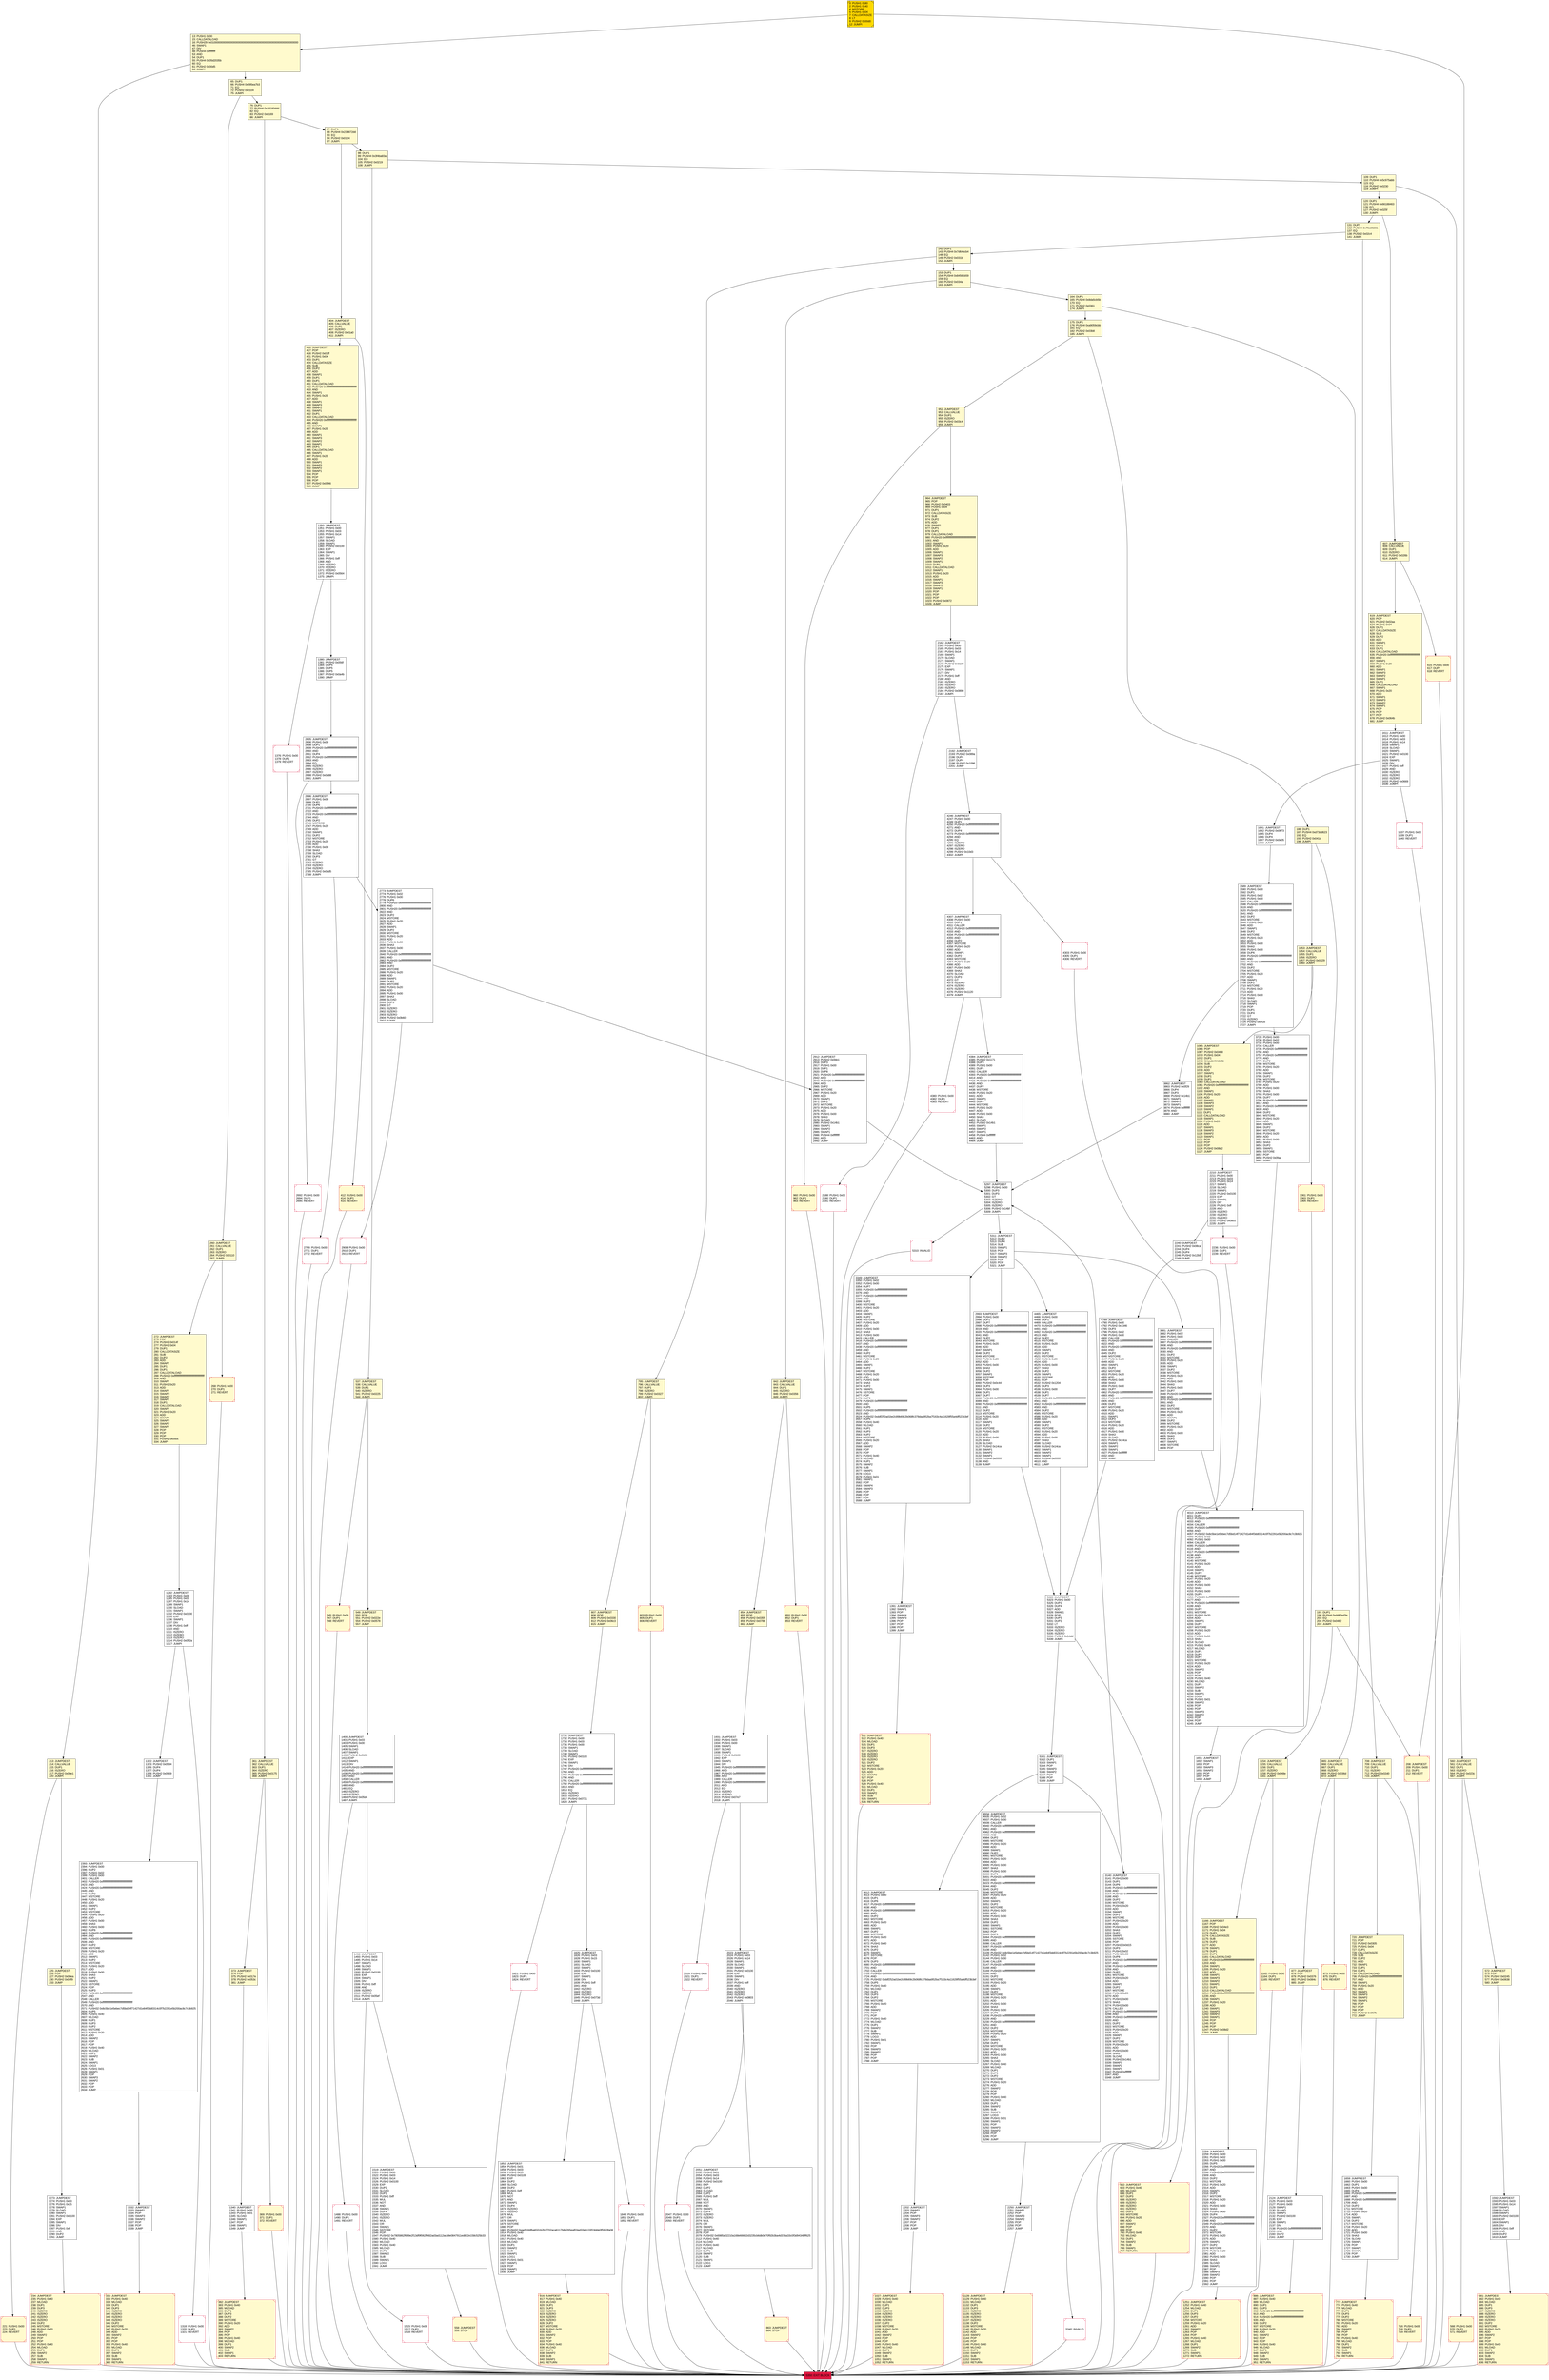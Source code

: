 digraph G {
bgcolor=transparent rankdir=UD;
node [shape=box style=filled color=black fillcolor=white fontname=arial fontcolor=black];
142 [label="142: DUP1\l143: PUSH4 0x7d64bcb4\l148: EQ\l149: PUSH2 0x031b\l152: JUMPI\l" fillcolor=lemonchiffon ];
5310 [label="5310: INVALID\l" shape=Msquare color=crimson ];
607 [label="607: JUMPDEST\l608: CALLVALUE\l609: DUP1\l610: ISZERO\l611: PUSH2 0x026b\l614: JUMPI\l" fillcolor=lemonchiffon ];
3862 [label="3862: JUMPDEST\l3863: PUSH2 0x0f29\l3866: DUP4\l3867: DUP3\l3868: PUSH2 0x14b1\l3871: SWAP1\l3872: SWAP2\l3873: SWAP1\l3874: PUSH4 0xffffffff\l3879: AND\l3880: JUMP\l" ];
213 [label="213: JUMPDEST\l214: CALLVALUE\l215: DUP1\l216: ISZERO\l217: PUSH2 0x00e1\l220: JUMPI\l" fillcolor=lemonchiffon ];
816 [label="816: JUMPDEST\l817: PUSH1 0x40\l819: MLOAD\l820: DUP1\l821: DUP3\l822: ISZERO\l823: ISZERO\l824: ISZERO\l825: ISZERO\l826: DUP2\l827: MSTORE\l828: PUSH1 0x20\l830: ADD\l831: SWAP2\l832: POP\l833: POP\l834: PUSH1 0x40\l836: MLOAD\l837: DUP1\l838: SWAP2\l839: SUB\l840: SWAP1\l841: RETURN\l" fillcolor=lemonchiffon shape=Msquare color=crimson ];
404 [label="404: JUMPDEST\l405: CALLVALUE\l406: DUP1\l407: ISZERO\l408: PUSH2 0x01a0\l411: JUMPI\l" fillcolor=lemonchiffon ];
807 [label="807: JUMPDEST\l808: POP\l809: PUSH2 0x0330\l812: PUSH2 0x06c3\l815: JUMP\l" fillcolor=lemonchiffon ];
4384 [label="4384: JUMPDEST\l4385: PUSH2 0x1171\l4388: DUP3\l4389: PUSH1 0x00\l4391: DUP1\l4392: CALLER\l4393: PUSH20 0xffffffffffffffffffffffffffffffffffffffff\l4414: AND\l4415: PUSH20 0xffffffffffffffffffffffffffffffffffffffff\l4436: AND\l4437: DUP2\l4438: MSTORE\l4439: PUSH1 0x20\l4441: ADD\l4442: SWAP1\l4443: DUP2\l4444: MSTORE\l4445: PUSH1 0x20\l4447: ADD\l4448: PUSH1 0x00\l4450: SHA3\l4451: SLOAD\l4452: PUSH2 0x14b1\l4455: SWAP1\l4456: SWAP2\l4457: SWAP1\l4458: PUSH4 0xffffffff\l4463: AND\l4464: JUMP\l" ];
842 [label="842: JUMPDEST\l843: CALLVALUE\l844: DUP1\l845: ISZERO\l846: PUSH2 0x0356\l849: JUMPI\l" fillcolor=lemonchiffon ];
2051 [label="2051: JUMPDEST\l2052: PUSH1 0x01\l2054: PUSH1 0x03\l2056: PUSH1 0x14\l2058: PUSH2 0x0100\l2061: EXP\l2062: DUP2\l2063: SLOAD\l2064: DUP2\l2065: PUSH1 0xff\l2067: MUL\l2068: NOT\l2069: AND\l2070: SWAP1\l2071: DUP4\l2072: ISZERO\l2073: ISZERO\l2074: MUL\l2075: OR\l2076: SWAP1\l2077: SSTORE\l2078: POP\l2079: PUSH32 0x6985a02210a168e66602d3235cb6db0e70f92b3ba4d376a33c0f3d9434bff625\l2112: PUSH1 0x40\l2114: MLOAD\l2115: PUSH1 0x40\l2117: MLOAD\l2118: DUP1\l2119: SWAP2\l2120: SUB\l2121: SWAP1\l2122: LOG1\l2123: JUMP\l" ];
1350 [label="1350: JUMPDEST\l1351: PUSH1 0x00\l1353: PUSH1 0x03\l1355: PUSH1 0x14\l1357: SWAP1\l1358: SLOAD\l1359: SWAP1\l1360: PUSH2 0x0100\l1363: EXP\l1364: SWAP1\l1365: DIV\l1366: PUSH1 0xff\l1368: AND\l1369: ISZERO\l1370: ISZERO\l1371: ISZERO\l1372: PUSH2 0x0564\l1375: JUMPI\l" ];
4246 [label="4246: JUMPDEST\l4247: PUSH1 0x00\l4249: DUP1\l4250: PUSH20 0xffffffffffffffffffffffffffffffffffffffff\l4271: AND\l4272: DUP4\l4273: PUSH20 0xffffffffffffffffffffffffffffffffffffffff\l4294: AND\l4295: EQ\l4296: ISZERO\l4297: ISZERO\l4298: ISZERO\l4299: PUSH2 0x10d3\l4302: JUMPI\l" ];
2236 [label="2236: PUSH1 0x00\l2238: DUP1\l2239: REVERT\l" shape=Msquare color=crimson ];
225 [label="225: JUMPDEST\l226: POP\l227: PUSH2 0x00ea\l230: PUSH2 0x04f9\l233: JUMP\l" fillcolor=lemonchiffon ];
98 [label="98: DUP1\l99: PUSH4 0x3f4ba83a\l104: EQ\l105: PUSH2 0x0219\l108: JUMPI\l" fillcolor=lemonchiffon ];
1065 [label="1065: JUMPDEST\l1066: POP\l1067: PUSH2 0x0468\l1070: PUSH1 0x04\l1072: DUP1\l1073: CALLDATASIZE\l1074: SUB\l1075: DUP2\l1076: ADD\l1077: SWAP1\l1078: DUP1\l1079: DUP1\l1080: CALLDATALOAD\l1081: PUSH20 0xffffffffffffffffffffffffffffffffffffffff\l1102: AND\l1103: SWAP1\l1104: PUSH1 0x20\l1106: ADD\l1107: SWAP1\l1108: SWAP3\l1109: SWAP2\l1110: SWAP1\l1111: DUP1\l1112: CALLDATALOAD\l1113: SWAP1\l1114: PUSH1 0x20\l1116: ADD\l1117: SWAP1\l1118: SWAP3\l1119: SWAP2\l1120: SWAP1\l1121: POP\l1122: POP\l1123: POP\l1124: PUSH2 0x08a2\l1127: JUMP\l" fillcolor=lemonchiffon ];
886 [label="886: JUMPDEST\l887: PUSH1 0x40\l889: MLOAD\l890: DUP1\l891: DUP3\l892: PUSH20 0xffffffffffffffffffffffffffffffffffffffff\l913: AND\l914: PUSH20 0xffffffffffffffffffffffffffffffffffffffff\l935: AND\l936: DUP2\l937: MSTORE\l938: PUSH1 0x20\l940: ADD\l941: SWAP2\l942: POP\l943: POP\l944: PUSH1 0x40\l946: MLOAD\l947: DUP1\l948: SWAP2\l949: SUB\l950: SWAP1\l951: RETURN\l" fillcolor=lemonchiffon shape=Msquare color=crimson ];
2692 [label="2692: PUSH1 0x00\l2694: DUP1\l2695: REVERT\l" shape=Msquare color=crimson ];
1391 [label="1391: JUMPDEST\l1392: SWAP1\l1393: POP\l1394: SWAP4\l1395: SWAP3\l1396: POP\l1397: POP\l1398: POP\l1399: JUMP\l" ];
1492 [label="1492: JUMPDEST\l1493: PUSH1 0x03\l1495: PUSH1 0x14\l1497: SWAP1\l1498: SLOAD\l1499: SWAP1\l1500: PUSH2 0x0100\l1503: EXP\l1504: SWAP1\l1505: DIV\l1506: PUSH1 0xff\l1508: AND\l1509: ISZERO\l1510: ISZERO\l1511: PUSH2 0x05ef\l1514: JUMPI\l" ];
1162 [label="1162: PUSH1 0x00\l1164: DUP1\l1165: REVERT\l" fillcolor=lemonchiffon shape=Msquare color=crimson ];
2188 [label="2188: PUSH1 0x00\l2190: DUP1\l2191: REVERT\l" shape=Msquare color=crimson ];
865 [label="865: JUMPDEST\l866: CALLVALUE\l867: DUP1\l868: ISZERO\l869: PUSH2 0x036d\l872: JUMPI\l" fillcolor=lemonchiffon ];
76 [label="76: DUP1\l77: PUSH4 0x18160ddd\l82: EQ\l83: PUSH2 0x0169\l86: JUMPI\l" fillcolor=lemonchiffon ];
2240 [label="2240: JUMPDEST\l2241: PUSH2 0x08ca\l2244: DUP4\l2245: DUP4\l2246: PUSH2 0x12b5\l2249: JUMP\l" ];
2696 [label="2696: JUMPDEST\l2697: PUSH1 0x00\l2699: DUP1\l2700: DUP6\l2701: PUSH20 0xffffffffffffffffffffffffffffffffffffffff\l2722: AND\l2723: PUSH20 0xffffffffffffffffffffffffffffffffffffffff\l2744: AND\l2745: DUP2\l2746: MSTORE\l2747: PUSH1 0x20\l2749: ADD\l2750: SWAP1\l2751: DUP2\l2752: MSTORE\l2753: PUSH1 0x20\l2755: ADD\l2756: PUSH1 0x00\l2758: SHA3\l2759: SLOAD\l2760: DUP3\l2761: GT\l2762: ISZERO\l2763: ISZERO\l2764: ISZERO\l2765: PUSH2 0x0ad5\l2768: JUMPI\l" ];
2202 [label="2202: JUMPDEST\l2203: SWAP1\l2204: POP\l2205: SWAP3\l2206: SWAP2\l2207: POP\l2208: POP\l2209: JUMP\l" ];
260 [label="260: JUMPDEST\l261: CALLVALUE\l262: DUP1\l263: ISZERO\l264: PUSH2 0x0110\l267: JUMPI\l" fillcolor=lemonchiffon ];
412 [label="412: PUSH1 0x00\l414: DUP1\l415: REVERT\l" fillcolor=lemonchiffon shape=Msquare color=crimson ];
619 [label="619: JUMPDEST\l620: POP\l621: PUSH2 0x02aa\l624: PUSH1 0x04\l626: DUP1\l627: CALLDATASIZE\l628: SUB\l629: DUP2\l630: ADD\l631: SWAP1\l632: DUP1\l633: DUP1\l634: CALLDATALOAD\l635: PUSH20 0xffffffffffffffffffffffffffffffffffffffff\l656: AND\l657: SWAP1\l658: PUSH1 0x20\l660: ADD\l661: SWAP1\l662: SWAP3\l663: SWAP2\l664: SWAP1\l665: DUP1\l666: CALLDATALOAD\l667: SWAP1\l668: PUSH1 0x20\l670: ADD\l671: SWAP1\l672: SWAP3\l673: SWAP2\l674: SWAP1\l675: POP\l676: POP\l677: POP\l678: PUSH2 0x064b\l681: JUMP\l" fillcolor=lemonchiffon ];
1027 [label="1027: JUMPDEST\l1028: PUSH1 0x40\l1030: MLOAD\l1031: DUP1\l1032: DUP3\l1033: ISZERO\l1034: ISZERO\l1035: ISZERO\l1036: ISZERO\l1037: DUP2\l1038: MSTORE\l1039: PUSH1 0x20\l1041: ADD\l1042: SWAP2\l1043: POP\l1044: POP\l1045: PUSH1 0x40\l1047: MLOAD\l1048: DUP1\l1049: SWAP2\l1050: SUB\l1051: SWAP1\l1052: RETURN\l" fillcolor=lemonchiffon shape=Msquare color=crimson ];
1166 [label="1166: JUMPDEST\l1167: POP\l1168: PUSH2 0x04e3\l1171: PUSH1 0x04\l1173: DUP1\l1174: CALLDATASIZE\l1175: SUB\l1176: DUP2\l1177: ADD\l1178: SWAP1\l1179: DUP1\l1180: DUP1\l1181: CALLDATALOAD\l1182: PUSH20 0xffffffffffffffffffffffffffffffffffffffff\l1203: AND\l1204: SWAP1\l1205: PUSH1 0x20\l1207: ADD\l1208: SWAP1\l1209: SWAP3\l1210: SWAP2\l1211: SWAP1\l1212: DUP1\l1213: CALLDATALOAD\l1214: PUSH20 0xffffffffffffffffffffffffffffffffffffffff\l1235: AND\l1236: SWAP1\l1237: PUSH1 0x20\l1239: ADD\l1240: SWAP1\l1241: SWAP3\l1242: SWAP2\l1243: SWAP1\l1244: POP\l1245: POP\l1246: POP\l1247: PUSH2 0x08d2\l1250: JUMP\l" fillcolor=lemonchiffon ];
720 [label="720: JUMPDEST\l721: POP\l722: PUSH2 0x0305\l725: PUSH1 0x04\l727: DUP1\l728: CALLDATASIZE\l729: SUB\l730: DUP2\l731: ADD\l732: SWAP1\l733: DUP1\l734: DUP1\l735: CALLDATALOAD\l736: PUSH20 0xffffffffffffffffffffffffffffffffffffffff\l757: AND\l758: SWAP1\l759: PUSH1 0x20\l761: ADD\l762: SWAP1\l763: SWAP3\l764: SWAP2\l765: SWAP1\l766: POP\l767: POP\l768: POP\l769: PUSH2 0x067b\l772: JUMP\l" fillcolor=lemonchiffon ];
2019 [label="2019: PUSH1 0x00\l2021: DUP1\l2022: REVERT\l" shape=Msquare color=crimson ];
5322 [label="5322: JUMPDEST\l5323: PUSH1 0x00\l5325: DUP2\l5326: DUP4\l5327: ADD\l5328: SWAP1\l5329: POP\l5330: DUP3\l5331: DUP2\l5332: LT\l5333: ISZERO\l5334: ISZERO\l5335: ISZERO\l5336: PUSH2 0x14dd\l5339: JUMPI\l" ];
4010 [label="4010: JUMPDEST\l4011: DUP4\l4012: PUSH20 0xffffffffffffffffffffffffffffffffffffffff\l4033: AND\l4034: CALLER\l4035: PUSH20 0xffffffffffffffffffffffffffffffffffffffff\l4056: AND\l4057: PUSH32 0x8c5be1e5ebec7d5bd14f71427d1e84f3dd0314c0f7b2291e5b200ac8c7c3b925\l4090: PUSH1 0x02\l4092: PUSH1 0x00\l4094: CALLER\l4095: PUSH20 0xffffffffffffffffffffffffffffffffffffffff\l4116: AND\l4117: PUSH20 0xffffffffffffffffffffffffffffffffffffffff\l4138: AND\l4139: DUP2\l4140: MSTORE\l4141: PUSH1 0x20\l4143: ADD\l4144: SWAP1\l4145: DUP2\l4146: MSTORE\l4147: PUSH1 0x20\l4149: ADD\l4150: PUSH1 0x00\l4152: SHA3\l4153: PUSH1 0x00\l4155: DUP9\l4156: PUSH20 0xffffffffffffffffffffffffffffffffffffffff\l4177: AND\l4178: PUSH20 0xffffffffffffffffffffffffffffffffffffffff\l4199: AND\l4200: DUP2\l4201: MSTORE\l4202: PUSH1 0x20\l4204: ADD\l4205: SWAP1\l4206: DUP2\l4207: MSTORE\l4208: PUSH1 0x20\l4210: ADD\l4211: PUSH1 0x00\l4213: SHA3\l4214: SLOAD\l4215: PUSH1 0x40\l4217: MLOAD\l4218: DUP1\l4219: DUP3\l4220: DUP2\l4221: MSTORE\l4222: PUSH1 0x20\l4224: ADD\l4225: SWAP2\l4226: POP\l4227: POP\l4228: PUSH1 0x40\l4230: MLOAD\l4231: DUP1\l4232: SWAP2\l4233: SUB\l4234: SWAP1\l4235: LOG3\l4236: PUSH1 0x01\l4238: SWAP2\l4239: POP\l4240: POP\l4241: SWAP3\l4242: SWAP2\l4243: POP\l4244: POP\l4245: JUMP\l" ];
952 [label="952: JUMPDEST\l953: CALLVALUE\l954: DUP1\l955: ISZERO\l956: PUSH2 0x03c4\l959: JUMPI\l" fillcolor=lemonchiffon ];
2258 [label="2258: JUMPDEST\l2259: PUSH1 0x00\l2261: PUSH1 0x02\l2263: PUSH1 0x00\l2265: DUP5\l2266: PUSH20 0xffffffffffffffffffffffffffffffffffffffff\l2287: AND\l2288: PUSH20 0xffffffffffffffffffffffffffffffffffffffff\l2309: AND\l2310: DUP2\l2311: MSTORE\l2312: PUSH1 0x20\l2314: ADD\l2315: SWAP1\l2316: DUP2\l2317: MSTORE\l2318: PUSH1 0x20\l2320: ADD\l2321: PUSH1 0x00\l2323: SHA3\l2324: PUSH1 0x00\l2326: DUP4\l2327: PUSH20 0xffffffffffffffffffffffffffffffffffffffff\l2348: AND\l2349: PUSH20 0xffffffffffffffffffffffffffffffffffffffff\l2370: AND\l2371: DUP2\l2372: MSTORE\l2373: PUSH1 0x20\l2375: ADD\l2376: SWAP1\l2377: DUP2\l2378: MSTORE\l2379: PUSH1 0x20\l2381: ADD\l2382: PUSH1 0x00\l2384: SHA3\l2385: SLOAD\l2386: SWAP1\l2387: POP\l2388: SWAP3\l2389: SWAP2\l2390: POP\l2391: POP\l2392: JUMP\l" ];
1515 [label="1515: PUSH1 0x00\l1517: DUP1\l1518: REVERT\l" shape=Msquare color=crimson ];
2210 [label="2210: JUMPDEST\l2211: PUSH1 0x00\l2213: PUSH1 0x03\l2215: PUSH1 0x14\l2217: SWAP1\l2218: SLOAD\l2219: SWAP1\l2220: PUSH2 0x0100\l2223: EXP\l2224: SWAP1\l2225: DIV\l2226: PUSH1 0xff\l2228: AND\l2229: ISZERO\l2230: ISZERO\l2231: ISZERO\l2232: PUSH2 0x08c0\l2235: JUMPI\l" ];
2023 [label="2023: JUMPDEST\l2024: PUSH1 0x03\l2026: PUSH1 0x14\l2028: SWAP1\l2029: SLOAD\l2030: SWAP1\l2031: PUSH2 0x0100\l2034: EXP\l2035: SWAP1\l2036: DIV\l2037: PUSH1 0xff\l2039: AND\l2040: ISZERO\l2041: ISZERO\l2042: ISZERO\l2043: PUSH2 0x0803\l2046: JUMPI\l" ];
1380 [label="1380: JUMPDEST\l1381: PUSH2 0x056f\l1384: DUP5\l1385: DUP5\l1386: DUP5\l1387: PUSH2 0x0a4b\l1390: JUMP\l" ];
1592 [label="1592: JUMPDEST\l1593: PUSH1 0x03\l1595: PUSH1 0x14\l1597: SWAP1\l1598: SLOAD\l1599: SWAP1\l1600: PUSH2 0x0100\l1603: EXP\l1604: SWAP1\l1605: DIV\l1606: PUSH1 0xff\l1608: AND\l1609: DUP2\l1610: JUMP\l" ];
1251 [label="1251: JUMPDEST\l1252: PUSH1 0x40\l1254: MLOAD\l1255: DUP1\l1256: DUP3\l1257: DUP2\l1258: MSTORE\l1259: PUSH1 0x20\l1261: ADD\l1262: SWAP2\l1263: POP\l1264: POP\l1265: PUSH1 0x40\l1267: MLOAD\l1268: DUP1\l1269: SWAP2\l1270: SUB\l1271: SWAP1\l1272: RETURN\l" fillcolor=lemonchiffon shape=Msquare color=crimson ];
361 [label="361: JUMPDEST\l362: CALLVALUE\l363: DUP1\l364: ISZERO\l365: PUSH2 0x0175\l368: JUMPI\l" fillcolor=lemonchiffon ];
1128 [label="1128: JUMPDEST\l1129: PUSH1 0x40\l1131: MLOAD\l1132: DUP1\l1133: DUP3\l1134: ISZERO\l1135: ISZERO\l1136: ISZERO\l1137: ISZERO\l1138: DUP2\l1139: MSTORE\l1140: PUSH1 0x20\l1142: ADD\l1143: SWAP2\l1144: POP\l1145: POP\l1146: PUSH1 0x40\l1148: MLOAD\l1149: DUP1\l1150: SWAP2\l1151: SUB\l1152: SWAP1\l1153: RETURN\l" fillcolor=lemonchiffon shape=Msquare color=crimson ];
2635 [label="2635: JUMPDEST\l2636: PUSH1 0x00\l2638: DUP1\l2639: PUSH20 0xffffffffffffffffffffffffffffffffffffffff\l2660: AND\l2661: DUP4\l2662: PUSH20 0xffffffffffffffffffffffffffffffffffffffff\l2683: AND\l2684: EQ\l2685: ISZERO\l2686: ISZERO\l2687: ISZERO\l2688: PUSH2 0x0a88\l2691: JUMPI\l" ];
186 [label="186: DUP1\l187: PUSH4 0xd73dd623\l192: EQ\l193: PUSH2 0x041d\l196: JUMPI\l" fillcolor=lemonchiffon ];
5297 [label="5297: JUMPDEST\l5298: PUSH1 0x00\l5300: DUP3\l5301: DUP3\l5302: GT\l5303: ISZERO\l5304: ISZERO\l5305: ISZERO\l5306: PUSH2 0x14bf\l5309: JUMPI\l" ];
2047 [label="2047: PUSH1 0x00\l2049: DUP1\l2050: REVERT\l" shape=Msquare color=crimson ];
416 [label="416: JUMPDEST\l417: POP\l418: PUSH2 0x01ff\l421: PUSH1 0x04\l423: DUP1\l424: CALLDATASIZE\l425: SUB\l426: DUP2\l427: ADD\l428: SWAP1\l429: DUP1\l430: DUP1\l431: CALLDATALOAD\l432: PUSH20 0xffffffffffffffffffffffffffffffffffffffff\l453: AND\l454: SWAP1\l455: PUSH1 0x20\l457: ADD\l458: SWAP1\l459: SWAP3\l460: SWAP2\l461: SWAP1\l462: DUP1\l463: CALLDATALOAD\l464: PUSH20 0xffffffffffffffffffffffffffffffffffffffff\l485: AND\l486: SWAP1\l487: PUSH1 0x20\l489: ADD\l490: SWAP1\l491: SWAP3\l492: SWAP2\l493: SWAP1\l494: DUP1\l495: CALLDATALOAD\l496: SWAP1\l497: PUSH1 0x20\l499: ADD\l500: SWAP1\l501: SWAP3\l502: SWAP2\l503: SWAP1\l504: POP\l505: POP\l506: POP\l507: PUSH2 0x0546\l510: JUMP\l" fillcolor=lemonchiffon ];
4789 [label="4789: JUMPDEST\l4790: PUSH1 0x00\l4792: PUSH2 0x1346\l4795: DUP3\l4796: PUSH1 0x02\l4798: PUSH1 0x00\l4800: CALLER\l4801: PUSH20 0xffffffffffffffffffffffffffffffffffffffff\l4822: AND\l4823: PUSH20 0xffffffffffffffffffffffffffffffffffffffff\l4844: AND\l4845: DUP2\l4846: MSTORE\l4847: PUSH1 0x20\l4849: ADD\l4850: SWAP1\l4851: DUP2\l4852: MSTORE\l4853: PUSH1 0x20\l4855: ADD\l4856: PUSH1 0x00\l4858: SHA3\l4859: PUSH1 0x00\l4861: DUP7\l4862: PUSH20 0xffffffffffffffffffffffffffffffffffffffff\l4883: AND\l4884: PUSH20 0xffffffffffffffffffffffffffffffffffffffff\l4905: AND\l4906: DUP2\l4907: MSTORE\l4908: PUSH1 0x20\l4910: ADD\l4911: SWAP1\l4912: DUP2\l4913: MSTORE\l4914: PUSH1 0x20\l4916: ADD\l4917: PUSH1 0x00\l4919: SHA3\l4920: SLOAD\l4921: PUSH2 0x14ca\l4924: SWAP1\l4925: SWAP2\l4926: SWAP1\l4927: PUSH4 0xffffffff\l4932: AND\l4933: JUMP\l" ];
4465 [label="4465: JUMPDEST\l4466: PUSH1 0x00\l4468: DUP1\l4469: CALLER\l4470: PUSH20 0xffffffffffffffffffffffffffffffffffffffff\l4491: AND\l4492: PUSH20 0xffffffffffffffffffffffffffffffffffffffff\l4513: AND\l4514: DUP2\l4515: MSTORE\l4516: PUSH1 0x20\l4518: ADD\l4519: SWAP1\l4520: DUP2\l4521: MSTORE\l4522: PUSH1 0x20\l4524: ADD\l4525: PUSH1 0x00\l4527: SHA3\l4528: DUP2\l4529: SWAP1\l4530: SSTORE\l4531: POP\l4532: PUSH2 0x1204\l4535: DUP3\l4536: PUSH1 0x00\l4538: DUP1\l4539: DUP7\l4540: PUSH20 0xffffffffffffffffffffffffffffffffffffffff\l4561: AND\l4562: PUSH20 0xffffffffffffffffffffffffffffffffffffffff\l4583: AND\l4584: DUP2\l4585: MSTORE\l4586: PUSH1 0x20\l4588: ADD\l4589: SWAP1\l4590: DUP2\l4591: MSTORE\l4592: PUSH1 0x20\l4594: ADD\l4595: PUSH1 0x00\l4597: SHA3\l4598: SLOAD\l4599: PUSH2 0x14ca\l4602: SWAP1\l4603: SWAP2\l4604: SWAP1\l4605: PUSH4 0xffffffff\l4610: AND\l4611: JUMP\l" ];
960 [label="960: PUSH1 0x00\l962: DUP1\l963: REVERT\l" fillcolor=lemonchiffon shape=Msquare color=crimson ];
2993 [label="2993: JUMPDEST\l2994: PUSH1 0x00\l2996: DUP1\l2997: DUP7\l2998: PUSH20 0xffffffffffffffffffffffffffffffffffffffff\l3019: AND\l3020: PUSH20 0xffffffffffffffffffffffffffffffffffffffff\l3041: AND\l3042: DUP2\l3043: MSTORE\l3044: PUSH1 0x20\l3046: ADD\l3047: SWAP1\l3048: DUP2\l3049: MSTORE\l3050: PUSH1 0x20\l3052: ADD\l3053: PUSH1 0x00\l3055: SHA3\l3056: DUP2\l3057: SWAP1\l3058: SSTORE\l3059: POP\l3060: PUSH2 0x0c44\l3063: DUP3\l3064: PUSH1 0x00\l3066: DUP1\l3067: DUP7\l3068: PUSH20 0xffffffffffffffffffffffffffffffffffffffff\l3089: AND\l3090: PUSH20 0xffffffffffffffffffffffffffffffffffffffff\l3111: AND\l3112: DUP2\l3113: MSTORE\l3114: PUSH1 0x20\l3116: ADD\l3117: SWAP1\l3118: DUP2\l3119: MSTORE\l3120: PUSH1 0x20\l3122: ADD\l3123: PUSH1 0x00\l3125: SHA3\l3126: SLOAD\l3127: PUSH2 0x14ca\l3130: SWAP1\l3131: SWAP2\l3132: SWAP1\l3133: PUSH4 0xffffffff\l3138: AND\l3139: JUMP\l" ];
0 [label="0: PUSH1 0x80\l2: PUSH1 0x40\l4: MSTORE\l5: PUSH1 0x04\l7: CALLDATASIZE\l8: LT\l9: PUSH2 0x00d0\l12: JUMPI\l" fillcolor=lemonchiffon shape=Msquare fillcolor=gold ];
5340 [label="5340: INVALID\l" shape=Msquare color=crimson ];
2162 [label="2162: JUMPDEST\l2163: PUSH1 0x00\l2165: PUSH1 0x03\l2167: PUSH1 0x14\l2169: SWAP1\l2170: SLOAD\l2171: SWAP1\l2172: PUSH2 0x0100\l2175: EXP\l2176: SWAP1\l2177: DIV\l2178: PUSH1 0xff\l2180: AND\l2181: ISZERO\l2182: ISZERO\l2183: ISZERO\l2184: PUSH2 0x0890\l2187: JUMPI\l" ];
2250 [label="2250: JUMPDEST\l2251: SWAP1\l2252: POP\l2253: SWAP3\l2254: SWAP2\l2255: POP\l2256: POP\l2257: JUMP\l" ];
716 [label="716: PUSH1 0x00\l718: DUP1\l719: REVERT\l" fillcolor=lemonchiffon shape=Msquare color=crimson ];
4303 [label="4303: PUSH1 0x00\l4305: DUP1\l4306: REVERT\l" shape=Msquare color=crimson ];
1853 [label="1853: JUMPDEST\l1854: PUSH1 0x01\l1856: PUSH1 0x03\l1858: PUSH1 0x15\l1860: PUSH2 0x0100\l1863: EXP\l1864: DUP2\l1865: SLOAD\l1866: DUP2\l1867: PUSH1 0xff\l1869: MUL\l1870: NOT\l1871: AND\l1872: SWAP1\l1873: DUP4\l1874: ISZERO\l1875: ISZERO\l1876: MUL\l1877: OR\l1878: SWAP1\l1879: SSTORE\l1880: POP\l1881: PUSH32 0xae5184fba832cb2b1f702aca6117b8d265eaf03ad33eb133f19dde0f5920fa08\l1914: PUSH1 0x40\l1916: MLOAD\l1917: PUSH1 0x40\l1919: MLOAD\l1920: DUP1\l1921: SWAP2\l1922: SUB\l1923: SWAP1\l1924: LOG1\l1925: PUSH1 0x01\l1927: SWAP1\l1928: POP\l1929: SWAP1\l1930: JUMP\l" ];
2769 [label="2769: PUSH1 0x00\l2771: DUP1\l2772: REVERT\l" shape=Msquare color=crimson ];
1488 [label="1488: PUSH1 0x00\l1490: DUP1\l1491: REVERT\l" shape=Msquare color=crimson ];
335 [label="335: JUMPDEST\l336: PUSH1 0x40\l338: MLOAD\l339: DUP1\l340: DUP3\l341: ISZERO\l342: ISZERO\l343: ISZERO\l344: ISZERO\l345: DUP2\l346: MSTORE\l347: PUSH1 0x20\l349: ADD\l350: SWAP2\l351: POP\l352: POP\l353: PUSH1 0x40\l355: MLOAD\l356: DUP1\l357: SWAP2\l358: SUB\l359: SWAP1\l360: RETURN\l" fillcolor=lemonchiffon shape=Msquare color=crimson ];
87 [label="87: DUP1\l88: PUSH4 0x23b872dd\l93: EQ\l94: PUSH2 0x0194\l97: JUMPI\l" fillcolor=lemonchiffon ];
65 [label="65: DUP1\l66: PUSH4 0x095ea7b3\l71: EQ\l72: PUSH2 0x0104\l75: JUMPI\l" fillcolor=lemonchiffon ];
581 [label="581: JUMPDEST\l582: PUSH1 0x40\l584: MLOAD\l585: DUP1\l586: DUP3\l587: ISZERO\l588: ISZERO\l589: ISZERO\l590: ISZERO\l591: DUP2\l592: MSTORE\l593: PUSH1 0x20\l595: ADD\l596: SWAP2\l597: POP\l598: POP\l599: PUSH1 0x40\l601: MLOAD\l602: DUP1\l603: SWAP2\l604: SUB\l605: SWAP1\l606: RETURN\l" fillcolor=lemonchiffon shape=Msquare color=crimson ];
153 [label="153: DUP1\l154: PUSH4 0x8456cb59\l159: EQ\l160: PUSH2 0x034a\l163: JUMPI\l" fillcolor=lemonchiffon ];
221 [label="221: PUSH1 0x00\l223: DUP1\l224: REVERT\l" fillcolor=lemonchiffon shape=Msquare color=crimson ];
545 [label="545: PUSH1 0x00\l547: DUP1\l548: REVERT\l" fillcolor=lemonchiffon shape=Msquare color=crimson ];
13 [label="13: PUSH1 0x00\l15: CALLDATALOAD\l16: PUSH29 0x0100000000000000000000000000000000000000000000000000000000\l46: SWAP1\l47: DIV\l48: PUSH4 0xffffffff\l53: AND\l54: DUP1\l55: PUSH4 0x05d2035b\l60: EQ\l61: PUSH2 0x00d5\l64: JUMPI\l" fillcolor=lemonchiffon ];
549 [label="549: JUMPDEST\l550: POP\l551: PUSH2 0x022e\l554: PUSH2 0x0578\l557: JUMP\l" fillcolor=lemonchiffon ];
803 [label="803: PUSH1 0x00\l805: DUP1\l806: REVERT\l" fillcolor=lemonchiffon shape=Msquare color=crimson ];
1061 [label="1061: PUSH1 0x00\l1063: DUP1\l1064: REVERT\l" fillcolor=lemonchiffon shape=Msquare color=crimson ];
2192 [label="2192: JUMPDEST\l2193: PUSH2 0x089a\l2196: DUP4\l2197: DUP4\l2198: PUSH2 0x1096\l2201: JUMP\l" ];
5311 [label="5311: JUMPDEST\l5312: DUP2\l5313: DUP4\l5314: SUB\l5315: SWAP1\l5316: POP\l5317: SWAP3\l5318: SWAP2\l5319: POP\l5320: POP\l5321: JUMP\l" ];
1318 [label="1318: PUSH1 0x00\l1320: DUP1\l1321: REVERT\l" shape=Msquare color=crimson ];
164 [label="164: DUP1\l165: PUSH4 0x8da5cb5b\l170: EQ\l171: PUSH2 0x0361\l174: JUMPI\l" fillcolor=lemonchiffon ];
1731 [label="1731: JUMPDEST\l1732: PUSH1 0x00\l1734: PUSH1 0x03\l1736: PUSH1 0x00\l1738: SWAP1\l1739: SLOAD\l1740: SWAP1\l1741: PUSH2 0x0100\l1744: EXP\l1745: SWAP1\l1746: DIV\l1747: PUSH20 0xffffffffffffffffffffffffffffffffffffffff\l1768: AND\l1769: PUSH20 0xffffffffffffffffffffffffffffffffffffffff\l1790: AND\l1791: CALLER\l1792: PUSH20 0xffffffffffffffffffffffffffffffffffffffff\l1813: AND\l1814: EQ\l1815: ISZERO\l1816: ISZERO\l1817: PUSH2 0x0721\l1820: JUMPI\l" ];
1332 [label="1332: JUMPDEST\l1333: SWAP1\l1334: POP\l1335: SWAP3\l1336: SWAP2\l1337: POP\l1338: POP\l1339: JUMP\l" ];
682 [label="682: JUMPDEST\l683: PUSH1 0x40\l685: MLOAD\l686: DUP1\l687: DUP3\l688: ISZERO\l689: ISZERO\l690: ISZERO\l691: ISZERO\l692: DUP2\l693: MSTORE\l694: PUSH1 0x20\l696: ADD\l697: SWAP2\l698: POP\l699: POP\l700: PUSH1 0x40\l702: MLOAD\l703: DUP1\l704: SWAP2\l705: SUB\l706: SWAP1\l707: RETURN\l" fillcolor=lemonchiffon shape=Msquare color=crimson ];
2393 [label="2393: JUMPDEST\l2394: PUSH1 0x00\l2396: DUP2\l2397: PUSH1 0x02\l2399: PUSH1 0x00\l2401: CALLER\l2402: PUSH20 0xffffffffffffffffffffffffffffffffffffffff\l2423: AND\l2424: PUSH20 0xffffffffffffffffffffffffffffffffffffffff\l2445: AND\l2446: DUP2\l2447: MSTORE\l2448: PUSH1 0x20\l2450: ADD\l2451: SWAP1\l2452: DUP2\l2453: MSTORE\l2454: PUSH1 0x20\l2456: ADD\l2457: PUSH1 0x00\l2459: SHA3\l2460: PUSH1 0x00\l2462: DUP6\l2463: PUSH20 0xffffffffffffffffffffffffffffffffffffffff\l2484: AND\l2485: PUSH20 0xffffffffffffffffffffffffffffffffffffffff\l2506: AND\l2507: DUP2\l2508: MSTORE\l2509: PUSH1 0x20\l2511: ADD\l2512: SWAP1\l2513: DUP2\l2514: MSTORE\l2515: PUSH1 0x20\l2517: ADD\l2518: PUSH1 0x00\l2520: SHA3\l2521: DUP2\l2522: SWAP1\l2523: SSTORE\l2524: POP\l2525: DUP3\l2526: PUSH20 0xffffffffffffffffffffffffffffffffffffffff\l2547: AND\l2548: CALLER\l2549: PUSH20 0xffffffffffffffffffffffffffffffffffffffff\l2570: AND\l2571: PUSH32 0x8c5be1e5ebec7d5bd14f71427d1e84f3dd0314c0f7b2291e5b200ac8c7c3b925\l2604: DUP5\l2605: PUSH1 0x40\l2607: MLOAD\l2608: DUP1\l2609: DUP3\l2610: DUP2\l2611: MSTORE\l2612: PUSH1 0x20\l2614: ADD\l2615: SWAP2\l2616: POP\l2617: POP\l2618: PUSH1 0x40\l2620: MLOAD\l2621: DUP1\l2622: SWAP2\l2623: SUB\l2624: SWAP1\l2625: LOG3\l2626: PUSH1 0x01\l2628: SWAP1\l2629: POP\l2630: SWAP3\l2631: SWAP2\l2632: POP\l2633: POP\l2634: JUMP\l" ];
1849 [label="1849: PUSH1 0x00\l1851: DUP1\l1852: REVERT\l" shape=Msquare color=crimson ];
568 [label="568: PUSH1 0x00\l570: DUP1\l571: REVERT\l" fillcolor=lemonchiffon shape=Msquare color=crimson ];
572 [label="572: JUMPDEST\l573: POP\l574: PUSH2 0x0245\l577: PUSH2 0x0638\l580: JUMP\l" fillcolor=lemonchiffon ];
3728 [label="3728: PUSH1 0x00\l3730: PUSH1 0x02\l3732: PUSH1 0x00\l3734: CALLER\l3735: PUSH20 0xffffffffffffffffffffffffffffffffffffffff\l3756: AND\l3757: PUSH20 0xffffffffffffffffffffffffffffffffffffffff\l3778: AND\l3779: DUP2\l3780: MSTORE\l3781: PUSH1 0x20\l3783: ADD\l3784: SWAP1\l3785: DUP2\l3786: MSTORE\l3787: PUSH1 0x20\l3789: ADD\l3790: PUSH1 0x00\l3792: SHA3\l3793: PUSH1 0x00\l3795: DUP7\l3796: PUSH20 0xffffffffffffffffffffffffffffffffffffffff\l3817: AND\l3818: PUSH20 0xffffffffffffffffffffffffffffffffffffffff\l3839: AND\l3840: DUP2\l3841: MSTORE\l3842: PUSH1 0x20\l3844: ADD\l3845: SWAP1\l3846: DUP2\l3847: MSTORE\l3848: PUSH1 0x20\l3850: ADD\l3851: PUSH1 0x00\l3853: SHA3\l3854: DUP2\l3855: SWAP1\l3856: SSTORE\l3857: POP\l3858: PUSH2 0x0faa\l3861: JUMP\l" ];
1825 [label="1825: JUMPDEST\l1826: PUSH1 0x03\l1828: PUSH1 0x15\l1830: SWAP1\l1831: SLOAD\l1832: SWAP1\l1833: PUSH2 0x0100\l1836: EXP\l1837: SWAP1\l1838: DIV\l1839: PUSH1 0xff\l1841: AND\l1842: ISZERO\l1843: ISZERO\l1844: ISZERO\l1845: PUSH2 0x073d\l1848: JUMPI\l" ];
1611 [label="1611: JUMPDEST\l1612: PUSH1 0x00\l1614: PUSH1 0x03\l1616: PUSH1 0x14\l1618: SWAP1\l1619: SLOAD\l1620: SWAP1\l1621: PUSH2 0x0100\l1624: EXP\l1625: SWAP1\l1626: DIV\l1627: PUSH1 0xff\l1629: AND\l1630: ISZERO\l1631: ISZERO\l1632: ISZERO\l1633: PUSH2 0x0669\l1636: JUMPI\l" ];
1340 [label="1340: JUMPDEST\l1341: PUSH1 0x00\l1343: PUSH1 0x01\l1345: SLOAD\l1346: SWAP1\l1347: POP\l1348: SWAP1\l1349: JUMP\l" ];
3589 [label="3589: JUMPDEST\l3590: PUSH1 0x00\l3592: DUP1\l3593: PUSH1 0x02\l3595: PUSH1 0x00\l3597: CALLER\l3598: PUSH20 0xffffffffffffffffffffffffffffffffffffffff\l3619: AND\l3620: PUSH20 0xffffffffffffffffffffffffffffffffffffffff\l3641: AND\l3642: DUP2\l3643: MSTORE\l3644: PUSH1 0x20\l3646: ADD\l3647: SWAP1\l3648: DUP2\l3649: MSTORE\l3650: PUSH1 0x20\l3652: ADD\l3653: PUSH1 0x00\l3655: SHA3\l3656: PUSH1 0x00\l3658: DUP6\l3659: PUSH20 0xffffffffffffffffffffffffffffffffffffffff\l3680: AND\l3681: PUSH20 0xffffffffffffffffffffffffffffffffffffffff\l3702: AND\l3703: DUP2\l3704: MSTORE\l3705: PUSH1 0x20\l3707: ADD\l3708: SWAP1\l3709: DUP2\l3710: MSTORE\l3711: PUSH1 0x20\l3713: ADD\l3714: PUSH1 0x00\l3716: SHA3\l3717: SLOAD\l3718: SWAP1\l3719: POP\l3720: DUP1\l3721: DUP4\l3722: GT\l3723: ISZERO\l3724: PUSH2 0x0f16\l3727: JUMPI\l" ];
4934 [label="4934: JUMPDEST\l4935: PUSH1 0x02\l4937: PUSH1 0x00\l4939: CALLER\l4940: PUSH20 0xffffffffffffffffffffffffffffffffffffffff\l4961: AND\l4962: PUSH20 0xffffffffffffffffffffffffffffffffffffffff\l4983: AND\l4984: DUP2\l4985: MSTORE\l4986: PUSH1 0x20\l4988: ADD\l4989: SWAP1\l4990: DUP2\l4991: MSTORE\l4992: PUSH1 0x20\l4994: ADD\l4995: PUSH1 0x00\l4997: SHA3\l4998: PUSH1 0x00\l5000: DUP6\l5001: PUSH20 0xffffffffffffffffffffffffffffffffffffffff\l5022: AND\l5023: PUSH20 0xffffffffffffffffffffffffffffffffffffffff\l5044: AND\l5045: DUP2\l5046: MSTORE\l5047: PUSH1 0x20\l5049: ADD\l5050: SWAP1\l5051: DUP2\l5052: MSTORE\l5053: PUSH1 0x20\l5055: ADD\l5056: PUSH1 0x00\l5058: SHA3\l5059: DUP2\l5060: SWAP1\l5061: SSTORE\l5062: POP\l5063: DUP3\l5064: PUSH20 0xffffffffffffffffffffffffffffffffffffffff\l5085: AND\l5086: CALLER\l5087: PUSH20 0xffffffffffffffffffffffffffffffffffffffff\l5108: AND\l5109: PUSH32 0x8c5be1e5ebec7d5bd14f71427d1e84f3dd0314c0f7b2291e5b200ac8c7c3b925\l5142: PUSH1 0x02\l5144: PUSH1 0x00\l5146: CALLER\l5147: PUSH20 0xffffffffffffffffffffffffffffffffffffffff\l5168: AND\l5169: PUSH20 0xffffffffffffffffffffffffffffffffffffffff\l5190: AND\l5191: DUP2\l5192: MSTORE\l5193: PUSH1 0x20\l5195: ADD\l5196: SWAP1\l5197: DUP2\l5198: MSTORE\l5199: PUSH1 0x20\l5201: ADD\l5202: PUSH1 0x00\l5204: SHA3\l5205: PUSH1 0x00\l5207: DUP8\l5208: PUSH20 0xffffffffffffffffffffffffffffffffffffffff\l5229: AND\l5230: PUSH20 0xffffffffffffffffffffffffffffffffffffffff\l5251: AND\l5252: DUP2\l5253: MSTORE\l5254: PUSH1 0x20\l5256: ADD\l5257: SWAP1\l5258: DUP2\l5259: MSTORE\l5260: PUSH1 0x20\l5262: ADD\l5263: PUSH1 0x00\l5265: SHA3\l5266: SLOAD\l5267: PUSH1 0x40\l5269: MLOAD\l5270: DUP1\l5271: DUP3\l5272: DUP2\l5273: MSTORE\l5274: PUSH1 0x20\l5276: ADD\l5277: SWAP2\l5278: POP\l5279: POP\l5280: PUSH1 0x40\l5282: MLOAD\l5283: DUP1\l5284: SWAP2\l5285: SUB\l5286: SWAP1\l5287: LOG3\l5288: PUSH1 0x01\l5290: SWAP1\l5291: POP\l5292: SWAP3\l5293: SWAP2\l5294: POP\l5295: POP\l5296: JUMP\l" ];
1322 [label="1322: JUMPDEST\l1323: PUSH2 0x0534\l1326: DUP4\l1327: DUP4\l1328: PUSH2 0x0959\l1331: JUMP\l" ];
1519 [label="1519: JUMPDEST\l1520: PUSH1 0x00\l1522: PUSH1 0x03\l1524: PUSH1 0x14\l1526: PUSH2 0x0100\l1529: EXP\l1530: DUP2\l1531: SLOAD\l1532: DUP2\l1533: PUSH1 0xff\l1535: MUL\l1536: NOT\l1537: AND\l1538: SWAP1\l1539: DUP4\l1540: ISZERO\l1541: ISZERO\l1542: MUL\l1543: OR\l1544: SWAP1\l1545: SSTORE\l1546: POP\l1547: PUSH32 0x7805862f689e2f13df9f062ff482ad3ad112aca9e0847911ed832e158c525b33\l1580: PUSH1 0x40\l1582: MLOAD\l1583: PUSH1 0x40\l1585: MLOAD\l1586: DUP1\l1587: SWAP2\l1588: SUB\l1589: SWAP1\l1590: LOG1\l1591: JUMP\l" ];
268 [label="268: PUSH1 0x00\l270: DUP1\l271: REVERT\l" fillcolor=lemonchiffon shape=Msquare color=crimson ];
1400 [label="1400: JUMPDEST\l1401: PUSH1 0x03\l1403: PUSH1 0x00\l1405: SWAP1\l1406: SLOAD\l1407: SWAP1\l1408: PUSH2 0x0100\l1411: EXP\l1412: SWAP1\l1413: DIV\l1414: PUSH20 0xffffffffffffffffffffffffffffffffffffffff\l1435: AND\l1436: PUSH20 0xffffffffffffffffffffffffffffffffffffffff\l1457: AND\l1458: CALLER\l1459: PUSH20 0xffffffffffffffffffffffffffffffffffffffff\l1480: AND\l1481: EQ\l1482: ISZERO\l1483: ISZERO\l1484: PUSH2 0x05d4\l1487: JUMPI\l" ];
2773 [label="2773: JUMPDEST\l2774: PUSH1 0x02\l2776: PUSH1 0x00\l2778: DUP6\l2779: PUSH20 0xffffffffffffffffffffffffffffffffffffffff\l2800: AND\l2801: PUSH20 0xffffffffffffffffffffffffffffffffffffffff\l2822: AND\l2823: DUP2\l2824: MSTORE\l2825: PUSH1 0x20\l2827: ADD\l2828: SWAP1\l2829: DUP2\l2830: MSTORE\l2831: PUSH1 0x20\l2833: ADD\l2834: PUSH1 0x00\l2836: SHA3\l2837: PUSH1 0x00\l2839: CALLER\l2840: PUSH20 0xffffffffffffffffffffffffffffffffffffffff\l2861: AND\l2862: PUSH20 0xffffffffffffffffffffffffffffffffffffffff\l2883: AND\l2884: DUP2\l2885: MSTORE\l2886: PUSH1 0x20\l2888: ADD\l2889: SWAP1\l2890: DUP2\l2891: MSTORE\l2892: PUSH1 0x20\l2894: ADD\l2895: PUSH1 0x00\l2897: SHA3\l2898: SLOAD\l2899: DUP3\l2900: GT\l2901: ISZERO\l2902: ISZERO\l2903: ISZERO\l2904: PUSH2 0x0b60\l2907: JUMPI\l" ];
773 [label="773: JUMPDEST\l774: PUSH1 0x40\l776: MLOAD\l777: DUP1\l778: DUP3\l779: DUP2\l780: MSTORE\l781: PUSH1 0x20\l783: ADD\l784: SWAP2\l785: POP\l786: POP\l787: PUSH1 0x40\l789: MLOAD\l790: DUP1\l791: SWAP2\l792: SUB\l793: SWAP1\l794: RETURN\l" fillcolor=lemonchiffon shape=Msquare color=crimson ];
558 [label="558: JUMPDEST\l559: STOP\l" fillcolor=lemonchiffon shape=Msquare color=crimson ];
1641 [label="1641: JUMPDEST\l1642: PUSH2 0x0673\l1645: DUP4\l1646: DUP4\l1647: PUSH2 0x0e05\l1650: JUMP\l" ];
1821 [label="1821: PUSH1 0x00\l1823: DUP1\l1824: REVERT\l" shape=Msquare color=crimson ];
4380 [label="4380: PUSH1 0x00\l4382: DUP1\l4383: REVERT\l" shape=Msquare color=crimson ];
560 [label="560: JUMPDEST\l561: CALLVALUE\l562: DUP1\l563: ISZERO\l564: PUSH2 0x023c\l567: JUMPI\l" fillcolor=lemonchiffon ];
1376 [label="1376: PUSH1 0x00\l1378: DUP1\l1379: REVERT\l" shape=Msquare color=crimson ];
511 [label="511: JUMPDEST\l512: PUSH1 0x40\l514: MLOAD\l515: DUP1\l516: DUP3\l517: ISZERO\l518: ISZERO\l519: ISZERO\l520: ISZERO\l521: DUP2\l522: MSTORE\l523: PUSH1 0x20\l525: ADD\l526: SWAP2\l527: POP\l528: POP\l529: PUSH1 0x40\l531: MLOAD\l532: DUP1\l533: SWAP2\l534: SUB\l535: SWAP1\l536: RETURN\l" fillcolor=lemonchiffon shape=Msquare color=crimson ];
1637 [label="1637: PUSH1 0x00\l1639: DUP1\l1640: REVERT\l" shape=Msquare color=crimson ];
615 [label="615: PUSH1 0x00\l617: DUP1\l618: REVERT\l" fillcolor=lemonchiffon shape=Msquare color=crimson ];
197 [label="197: DUP1\l198: PUSH4 0xdd62ed3e\l203: EQ\l204: PUSH2 0x0482\l207: JUMPI\l" fillcolor=lemonchiffon ];
873 [label="873: PUSH1 0x00\l875: DUP1\l876: REVERT\l" fillcolor=lemonchiffon shape=Msquare color=crimson ];
109 [label="109: DUP1\l110: PUSH4 0x5c975abb\l115: EQ\l116: PUSH2 0x0230\l119: JUMPI\l" fillcolor=lemonchiffon ];
131 [label="131: DUP1\l132: PUSH4 0x70a08231\l137: EQ\l138: PUSH2 0x02c4\l141: JUMPI\l" fillcolor=lemonchiffon ];
863 [label="863: JUMPDEST\l864: STOP\l" fillcolor=lemonchiffon shape=Msquare color=crimson ];
1053 [label="1053: JUMPDEST\l1054: CALLVALUE\l1055: DUP1\l1056: ISZERO\l1057: PUSH2 0x0429\l1060: JUMPI\l" fillcolor=lemonchiffon ];
382 [label="382: JUMPDEST\l383: PUSH1 0x40\l385: MLOAD\l386: DUP1\l387: DUP3\l388: DUP2\l389: MSTORE\l390: PUSH1 0x20\l392: ADD\l393: SWAP2\l394: POP\l395: POP\l396: PUSH1 0x40\l398: MLOAD\l399: DUP1\l400: SWAP2\l401: SUB\l402: SWAP1\l403: RETURN\l" fillcolor=lemonchiffon shape=Msquare color=crimson ];
369 [label="369: PUSH1 0x00\l371: DUP1\l372: REVERT\l" fillcolor=lemonchiffon shape=Msquare color=crimson ];
373 [label="373: JUMPDEST\l374: POP\l375: PUSH2 0x017e\l378: PUSH2 0x053c\l381: JUMP\l" fillcolor=lemonchiffon ];
175 [label="175: DUP1\l176: PUSH4 0xa9059cbb\l181: EQ\l182: PUSH2 0x03b8\l185: JUMPI\l" fillcolor=lemonchiffon ];
1651 [label="1651: JUMPDEST\l1652: SWAP1\l1653: POP\l1654: SWAP3\l1655: SWAP2\l1656: POP\l1657: POP\l1658: JUMP\l" ];
4307 [label="4307: JUMPDEST\l4308: PUSH1 0x00\l4310: DUP1\l4311: CALLER\l4312: PUSH20 0xffffffffffffffffffffffffffffffffffffffff\l4333: AND\l4334: PUSH20 0xffffffffffffffffffffffffffffffffffffffff\l4355: AND\l4356: DUP2\l4357: MSTORE\l4358: PUSH1 0x20\l4360: ADD\l4361: SWAP1\l4362: DUP2\l4363: MSTORE\l4364: PUSH1 0x20\l4366: ADD\l4367: PUSH1 0x00\l4369: SHA3\l4370: SLOAD\l4371: DUP3\l4372: GT\l4373: ISZERO\l4374: ISZERO\l4375: ISZERO\l4376: PUSH2 0x1120\l4379: JUMPI\l" ];
208 [label="208: JUMPDEST\l209: PUSH1 0x00\l211: DUP1\l212: REVERT\l" fillcolor=lemonchiffon shape=Msquare color=crimson ];
234 [label="234: JUMPDEST\l235: PUSH1 0x40\l237: MLOAD\l238: DUP1\l239: DUP3\l240: ISZERO\l241: ISZERO\l242: ISZERO\l243: ISZERO\l244: DUP2\l245: MSTORE\l246: PUSH1 0x20\l248: ADD\l249: SWAP2\l250: POP\l251: POP\l252: PUSH1 0x40\l254: MLOAD\l255: DUP1\l256: SWAP2\l257: SUB\l258: SWAP1\l259: RETURN\l" fillcolor=lemonchiffon shape=Msquare color=crimson ];
4612 [label="4612: JUMPDEST\l4613: PUSH1 0x00\l4615: DUP1\l4616: DUP6\l4617: PUSH20 0xffffffffffffffffffffffffffffffffffffffff\l4638: AND\l4639: PUSH20 0xffffffffffffffffffffffffffffffffffffffff\l4660: AND\l4661: DUP2\l4662: MSTORE\l4663: PUSH1 0x20\l4665: ADD\l4666: SWAP1\l4667: DUP2\l4668: MSTORE\l4669: PUSH1 0x20\l4671: ADD\l4672: PUSH1 0x00\l4674: SHA3\l4675: DUP2\l4676: SWAP1\l4677: SSTORE\l4678: POP\l4679: DUP3\l4680: PUSH20 0xffffffffffffffffffffffffffffffffffffffff\l4701: AND\l4702: CALLER\l4703: PUSH20 0xffffffffffffffffffffffffffffffffffffffff\l4724: AND\l4725: PUSH32 0xddf252ad1be2c89b69c2b068fc378daa952ba7f163c4a11628f55a4df523b3ef\l4758: DUP5\l4759: PUSH1 0x40\l4761: MLOAD\l4762: DUP1\l4763: DUP3\l4764: DUP2\l4765: MSTORE\l4766: PUSH1 0x20\l4768: ADD\l4769: SWAP2\l4770: POP\l4771: POP\l4772: PUSH1 0x40\l4774: MLOAD\l4775: DUP1\l4776: SWAP2\l4777: SUB\l4778: SWAP1\l4779: LOG3\l4780: PUSH1 0x01\l4782: SWAP1\l4783: POP\l4784: SWAP3\l4785: SWAP2\l4786: POP\l4787: POP\l4788: JUMP\l" ];
1931 [label="1931: JUMPDEST\l1932: PUSH1 0x03\l1934: PUSH1 0x00\l1936: SWAP1\l1937: SLOAD\l1938: SWAP1\l1939: PUSH2 0x0100\l1942: EXP\l1943: SWAP1\l1944: DIV\l1945: PUSH20 0xffffffffffffffffffffffffffffffffffffffff\l1966: AND\l1967: PUSH20 0xffffffffffffffffffffffffffffffffffffffff\l1988: AND\l1989: CALLER\l1990: PUSH20 0xffffffffffffffffffffffffffffffffffffffff\l2011: AND\l2012: EQ\l2013: ISZERO\l2014: ISZERO\l2015: PUSH2 0x07e7\l2018: JUMPI\l" ];
877 [label="877: JUMPDEST\l878: POP\l879: PUSH2 0x0376\l882: PUSH2 0x084c\l885: JUMP\l" fillcolor=lemonchiffon ];
5341 [label="5341: JUMPDEST\l5342: DUP1\l5343: SWAP1\l5344: POP\l5345: SWAP3\l5346: SWAP2\l5347: POP\l5348: POP\l5349: JUMP\l" ];
795 [label="795: JUMPDEST\l796: CALLVALUE\l797: DUP1\l798: ISZERO\l799: PUSH2 0x0327\l802: JUMPI\l" fillcolor=lemonchiffon ];
1273 [label="1273: JUMPDEST\l1274: PUSH1 0x03\l1276: PUSH1 0x15\l1278: SWAP1\l1279: SLOAD\l1280: SWAP1\l1281: PUSH2 0x0100\l1284: EXP\l1285: SWAP1\l1286: DIV\l1287: PUSH1 0xff\l1289: AND\l1290: DUP2\l1291: JUMP\l" ];
1292 [label="1292: JUMPDEST\l1293: PUSH1 0x00\l1295: PUSH1 0x03\l1297: PUSH1 0x14\l1299: SWAP1\l1300: SLOAD\l1301: SWAP1\l1302: PUSH2 0x0100\l1305: EXP\l1306: SWAP1\l1307: DIV\l1308: PUSH1 0xff\l1310: AND\l1311: ISZERO\l1312: ISZERO\l1313: ISZERO\l1314: PUSH2 0x052a\l1317: JUMPI\l" ];
3349 [label="3349: JUMPDEST\l3350: PUSH1 0x02\l3352: PUSH1 0x00\l3354: DUP7\l3355: PUSH20 0xffffffffffffffffffffffffffffffffffffffff\l3376: AND\l3377: PUSH20 0xffffffffffffffffffffffffffffffffffffffff\l3398: AND\l3399: DUP2\l3400: MSTORE\l3401: PUSH1 0x20\l3403: ADD\l3404: SWAP1\l3405: DUP2\l3406: MSTORE\l3407: PUSH1 0x20\l3409: ADD\l3410: PUSH1 0x00\l3412: SHA3\l3413: PUSH1 0x00\l3415: CALLER\l3416: PUSH20 0xffffffffffffffffffffffffffffffffffffffff\l3437: AND\l3438: PUSH20 0xffffffffffffffffffffffffffffffffffffffff\l3459: AND\l3460: DUP2\l3461: MSTORE\l3462: PUSH1 0x20\l3464: ADD\l3465: SWAP1\l3466: DUP2\l3467: MSTORE\l3468: PUSH1 0x20\l3470: ADD\l3471: PUSH1 0x00\l3473: SHA3\l3474: DUP2\l3475: SWAP1\l3476: SSTORE\l3477: POP\l3478: DUP3\l3479: PUSH20 0xffffffffffffffffffffffffffffffffffffffff\l3500: AND\l3501: DUP5\l3502: PUSH20 0xffffffffffffffffffffffffffffffffffffffff\l3523: AND\l3524: PUSH32 0xddf252ad1be2c89b69c2b068fc378daa952ba7f163c4a11628f55a4df523b3ef\l3557: DUP5\l3558: PUSH1 0x40\l3560: MLOAD\l3561: DUP1\l3562: DUP3\l3563: DUP2\l3564: MSTORE\l3565: PUSH1 0x20\l3567: ADD\l3568: SWAP2\l3569: POP\l3570: POP\l3571: PUSH1 0x40\l3573: MLOAD\l3574: DUP1\l3575: SWAP2\l3576: SUB\l3577: SWAP1\l3578: LOG3\l3579: PUSH1 0x01\l3581: SWAP1\l3582: POP\l3583: SWAP4\l3584: SWAP3\l3585: POP\l3586: POP\l3587: POP\l3588: JUMP\l" ];
5350 [label="5350: EXIT BLOCK\l" fillcolor=crimson ];
3140 [label="3140: JUMPDEST\l3141: PUSH1 0x00\l3143: DUP1\l3144: DUP6\l3145: PUSH20 0xffffffffffffffffffffffffffffffffffffffff\l3166: AND\l3167: PUSH20 0xffffffffffffffffffffffffffffffffffffffff\l3188: AND\l3189: DUP2\l3190: MSTORE\l3191: PUSH1 0x20\l3193: ADD\l3194: SWAP1\l3195: DUP2\l3196: MSTORE\l3197: PUSH1 0x20\l3199: ADD\l3200: PUSH1 0x00\l3202: SHA3\l3203: DUP2\l3204: SWAP1\l3205: SSTORE\l3206: POP\l3207: PUSH2 0x0d15\l3210: DUP3\l3211: PUSH1 0x02\l3213: PUSH1 0x00\l3215: DUP8\l3216: PUSH20 0xffffffffffffffffffffffffffffffffffffffff\l3237: AND\l3238: PUSH20 0xffffffffffffffffffffffffffffffffffffffff\l3259: AND\l3260: DUP2\l3261: MSTORE\l3262: PUSH1 0x20\l3264: ADD\l3265: SWAP1\l3266: DUP2\l3267: MSTORE\l3268: PUSH1 0x20\l3270: ADD\l3271: PUSH1 0x00\l3273: SHA3\l3274: PUSH1 0x00\l3276: CALLER\l3277: PUSH20 0xffffffffffffffffffffffffffffffffffffffff\l3298: AND\l3299: PUSH20 0xffffffffffffffffffffffffffffffffffffffff\l3320: AND\l3321: DUP2\l3322: MSTORE\l3323: PUSH1 0x20\l3325: ADD\l3326: SWAP1\l3327: DUP2\l3328: MSTORE\l3329: PUSH1 0x20\l3331: ADD\l3332: PUSH1 0x00\l3334: SHA3\l3335: SLOAD\l3336: PUSH2 0x14b1\l3339: SWAP1\l3340: SWAP2\l3341: SWAP1\l3342: PUSH4 0xffffffff\l3347: AND\l3348: JUMP\l" ];
2912 [label="2912: JUMPDEST\l2913: PUSH2 0x0bb1\l2916: DUP3\l2917: PUSH1 0x00\l2919: DUP1\l2920: DUP8\l2921: PUSH20 0xffffffffffffffffffffffffffffffffffffffff\l2942: AND\l2943: PUSH20 0xffffffffffffffffffffffffffffffffffffffff\l2964: AND\l2965: DUP2\l2966: MSTORE\l2967: PUSH1 0x20\l2969: ADD\l2970: SWAP1\l2971: DUP2\l2972: MSTORE\l2973: PUSH1 0x20\l2975: ADD\l2976: PUSH1 0x00\l2978: SHA3\l2979: SLOAD\l2980: PUSH2 0x14b1\l2983: SWAP1\l2984: SWAP2\l2985: SWAP1\l2986: PUSH4 0xffffffff\l2991: AND\l2992: JUMP\l" ];
120 [label="120: DUP1\l121: PUSH4 0x66188463\l126: EQ\l127: PUSH2 0x025f\l130: JUMPI\l" fillcolor=lemonchiffon ];
708 [label="708: JUMPDEST\l709: CALLVALUE\l710: DUP1\l711: ISZERO\l712: PUSH2 0x02d0\l715: JUMPI\l" fillcolor=lemonchiffon ];
3881 [label="3881: JUMPDEST\l3882: PUSH1 0x02\l3884: PUSH1 0x00\l3886: CALLER\l3887: PUSH20 0xffffffffffffffffffffffffffffffffffffffff\l3908: AND\l3909: PUSH20 0xffffffffffffffffffffffffffffffffffffffff\l3930: AND\l3931: DUP2\l3932: MSTORE\l3933: PUSH1 0x20\l3935: ADD\l3936: SWAP1\l3937: DUP2\l3938: MSTORE\l3939: PUSH1 0x20\l3941: ADD\l3942: PUSH1 0x00\l3944: SHA3\l3945: PUSH1 0x00\l3947: DUP7\l3948: PUSH20 0xffffffffffffffffffffffffffffffffffffffff\l3969: AND\l3970: PUSH20 0xffffffffffffffffffffffffffffffffffffffff\l3991: AND\l3992: DUP2\l3993: MSTORE\l3994: PUSH1 0x20\l3996: ADD\l3997: SWAP1\l3998: DUP2\l3999: MSTORE\l4000: PUSH1 0x20\l4002: ADD\l4003: PUSH1 0x00\l4005: SHA3\l4006: DUP2\l4007: SWAP1\l4008: SSTORE\l4009: POP\l" ];
272 [label="272: JUMPDEST\l273: POP\l274: PUSH2 0x014f\l277: PUSH1 0x04\l279: DUP1\l280: CALLDATASIZE\l281: SUB\l282: DUP2\l283: ADD\l284: SWAP1\l285: DUP1\l286: DUP1\l287: CALLDATALOAD\l288: PUSH20 0xffffffffffffffffffffffffffffffffffffffff\l309: AND\l310: SWAP1\l311: PUSH1 0x20\l313: ADD\l314: SWAP1\l315: SWAP3\l316: SWAP2\l317: SWAP1\l318: DUP1\l319: CALLDATALOAD\l320: SWAP1\l321: PUSH1 0x20\l323: ADD\l324: SWAP1\l325: SWAP3\l326: SWAP2\l327: SWAP1\l328: POP\l329: POP\l330: POP\l331: PUSH2 0x050c\l334: JUMP\l" fillcolor=lemonchiffon ];
1659 [label="1659: JUMPDEST\l1660: PUSH1 0x00\l1662: DUP1\l1663: PUSH1 0x00\l1665: DUP4\l1666: PUSH20 0xffffffffffffffffffffffffffffffffffffffff\l1687: AND\l1688: PUSH20 0xffffffffffffffffffffffffffffffffffffffff\l1709: AND\l1710: DUP2\l1711: MSTORE\l1712: PUSH1 0x20\l1714: ADD\l1715: SWAP1\l1716: DUP2\l1717: MSTORE\l1718: PUSH1 0x20\l1720: ADD\l1721: PUSH1 0x00\l1723: SHA3\l1724: SLOAD\l1725: SWAP1\l1726: POP\l1727: SWAP2\l1728: SWAP1\l1729: POP\l1730: JUMP\l" ];
537 [label="537: JUMPDEST\l538: CALLVALUE\l539: DUP1\l540: ISZERO\l541: PUSH2 0x0225\l544: JUMPI\l" fillcolor=lemonchiffon ];
850 [label="850: PUSH1 0x00\l852: DUP1\l853: REVERT\l" fillcolor=lemonchiffon shape=Msquare color=crimson ];
854 [label="854: JUMPDEST\l855: POP\l856: PUSH2 0x035f\l859: PUSH2 0x078b\l862: JUMP\l" fillcolor=lemonchiffon ];
1154 [label="1154: JUMPDEST\l1155: CALLVALUE\l1156: DUP1\l1157: ISZERO\l1158: PUSH2 0x048e\l1161: JUMPI\l" fillcolor=lemonchiffon ];
2124 [label="2124: JUMPDEST\l2125: PUSH1 0x03\l2127: PUSH1 0x00\l2129: SWAP1\l2130: SLOAD\l2131: SWAP1\l2132: PUSH2 0x0100\l2135: EXP\l2136: SWAP1\l2137: DIV\l2138: PUSH20 0xffffffffffffffffffffffffffffffffffffffff\l2159: AND\l2160: DUP2\l2161: JUMP\l" ];
2908 [label="2908: PUSH1 0x00\l2910: DUP1\l2911: REVERT\l" shape=Msquare color=crimson ];
964 [label="964: JUMPDEST\l965: POP\l966: PUSH2 0x0403\l969: PUSH1 0x04\l971: DUP1\l972: CALLDATASIZE\l973: SUB\l974: DUP2\l975: ADD\l976: SWAP1\l977: DUP1\l978: DUP1\l979: CALLDATALOAD\l980: PUSH20 0xffffffffffffffffffffffffffffffffffffffff\l1001: AND\l1002: SWAP1\l1003: PUSH1 0x20\l1005: ADD\l1006: SWAP1\l1007: SWAP3\l1008: SWAP2\l1009: SWAP1\l1010: DUP1\l1011: CALLDATALOAD\l1012: SWAP1\l1013: PUSH1 0x20\l1015: ADD\l1016: SWAP1\l1017: SWAP3\l1018: SWAP2\l1019: SWAP1\l1020: POP\l1021: POP\l1022: POP\l1023: PUSH2 0x0872\l1026: JUMP\l" fillcolor=lemonchiffon ];
5341 -> 4612;
109 -> 560;
2393 -> 1332;
1641 -> 3589;
850 -> 5350;
1519 -> 558;
2258 -> 1251;
1380 -> 2635;
2908 -> 5350;
5322 -> 5340;
877 -> 2124;
4465 -> 5322;
511 -> 5350;
1376 -> 5350;
854 -> 1931;
1592 -> 581;
382 -> 5350;
863 -> 5350;
873 -> 5350;
404 -> 412;
208 -> 5350;
1322 -> 2393;
1731 -> 1825;
369 -> 5350;
5341 -> 3140;
76 -> 87;
268 -> 5350;
2773 -> 2908;
773 -> 5350;
404 -> 416;
2240 -> 4789;
87 -> 98;
560 -> 568;
560 -> 572;
164 -> 175;
1659 -> 773;
1821 -> 5350;
4380 -> 5350;
1492 -> 1515;
1318 -> 5350;
2635 -> 2696;
795 -> 803;
1292 -> 1318;
5311 -> 3349;
803 -> 5350;
153 -> 842;
5341 -> 4934;
1166 -> 2258;
373 -> 1340;
213 -> 221;
142 -> 153;
1849 -> 5350;
807 -> 1731;
361 -> 369;
2696 -> 2773;
5340 -> 5350;
13 -> 213;
960 -> 5350;
335 -> 5350;
1488 -> 5350;
619 -> 1611;
1931 -> 2019;
175 -> 952;
186 -> 1053;
1400 -> 1492;
2192 -> 4246;
5322 -> 5341;
164 -> 865;
2019 -> 5350;
3881 -> 4010;
708 -> 720;
1515 -> 5350;
720 -> 1659;
952 -> 964;
2047 -> 5350;
2912 -> 5297;
1400 -> 1488;
4934 -> 2250;
886 -> 5350;
607 -> 615;
572 -> 1592;
1825 -> 1853;
3349 -> 1391;
260 -> 272;
2124 -> 886;
412 -> 5350;
2051 -> 863;
4612 -> 2202;
142 -> 795;
0 -> 13;
842 -> 850;
842 -> 854;
5311 -> 4465;
5310 -> 5350;
1391 -> 511;
816 -> 5350;
98 -> 109;
2162 -> 2192;
225 -> 1273;
2202 -> 1027;
272 -> 1292;
2023 -> 2047;
213 -> 225;
197 -> 208;
1611 -> 1641;
120 -> 131;
615 -> 5350;
109 -> 120;
2993 -> 5322;
1637 -> 5350;
4789 -> 5322;
131 -> 708;
952 -> 960;
1731 -> 1821;
234 -> 5350;
549 -> 1400;
3589 -> 3728;
197 -> 1154;
1273 -> 234;
607 -> 619;
1825 -> 1849;
2250 -> 1128;
416 -> 1350;
4384 -> 5297;
1651 -> 682;
2162 -> 2188;
65 -> 76;
2696 -> 2769;
1053 -> 1061;
1292 -> 1322;
65 -> 260;
1350 -> 1380;
3862 -> 5297;
2210 -> 2236;
5297 -> 5310;
2773 -> 2912;
2023 -> 2051;
558 -> 5350;
1061 -> 5350;
1611 -> 1637;
1853 -> 816;
76 -> 361;
1340 -> 382;
545 -> 5350;
1065 -> 2210;
4307 -> 4380;
5311 -> 3881;
682 -> 5350;
2635 -> 2692;
537 -> 549;
537 -> 545;
4246 -> 4303;
87 -> 404;
2210 -> 2240;
568 -> 5350;
708 -> 716;
175 -> 186;
361 -> 373;
1492 -> 1519;
4303 -> 5350;
716 -> 5350;
260 -> 268;
964 -> 2162;
2769 -> 5350;
1931 -> 2023;
4010 -> 1651;
221 -> 5350;
186 -> 197;
581 -> 5350;
3589 -> 3862;
3140 -> 5297;
1128 -> 5350;
0 -> 208;
1251 -> 5350;
4307 -> 4384;
1154 -> 1166;
2692 -> 5350;
4246 -> 4307;
131 -> 142;
2188 -> 5350;
1162 -> 5350;
5297 -> 5311;
98 -> 537;
1154 -> 1162;
1027 -> 5350;
1350 -> 1376;
3728 -> 4010;
5311 -> 2993;
865 -> 873;
1332 -> 335;
120 -> 607;
1053 -> 1065;
795 -> 807;
865 -> 877;
13 -> 65;
153 -> 164;
2236 -> 5350;
}